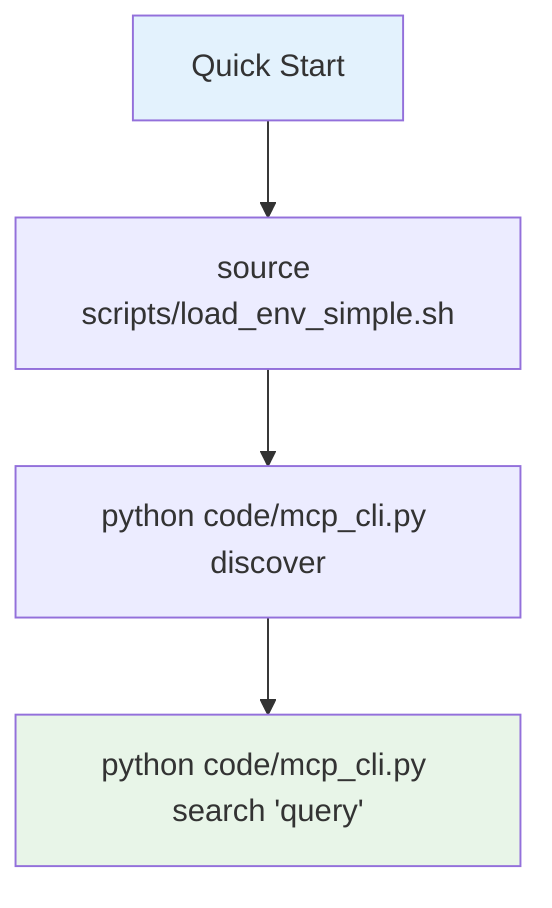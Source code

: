 flowchart TD
    A[Quick Start] --> B[source scripts/load_env_simple.sh]
    B --> C[python code/mcp_cli.py discover]
    C --> D[python code/mcp_cli.py search 'query']
    
    style A fill:#e3f2fd
    style D fill:#e8f5e8